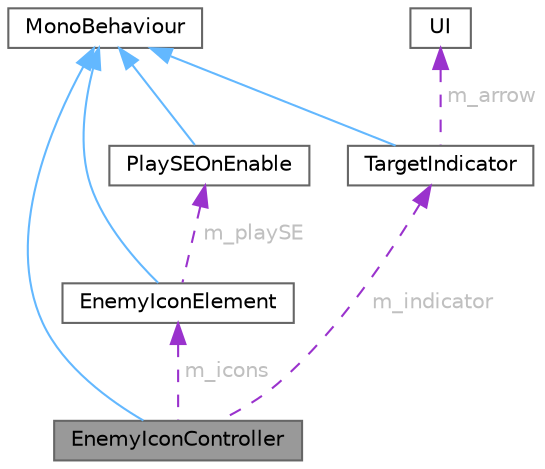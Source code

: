 digraph "EnemyIconController"
{
 // LATEX_PDF_SIZE
  bgcolor="transparent";
  edge [fontname=Helvetica,fontsize=10,labelfontname=Helvetica,labelfontsize=10];
  node [fontname=Helvetica,fontsize=10,shape=box,height=0.2,width=0.4];
  Node1 [id="Node000001",label="EnemyIconController",height=0.2,width=0.4,color="gray40", fillcolor="grey60", style="filled", fontcolor="black",tooltip=" "];
  Node2 -> Node1 [id="edge1_Node000001_Node000002",dir="back",color="steelblue1",style="solid",tooltip=" "];
  Node2 [id="Node000002",label="MonoBehaviour",height=0.2,width=0.4,color="gray40", fillcolor="white", style="filled",tooltip=" "];
  Node3 -> Node1 [id="edge2_Node000001_Node000003",dir="back",color="darkorchid3",style="dashed",tooltip=" ",label=" m_icons",fontcolor="grey" ];
  Node3 [id="Node000003",label="EnemyIconElement",height=0.2,width=0.4,color="gray40", fillcolor="white", style="filled",URL="$class_enemy_icon_element.html",tooltip=" "];
  Node2 -> Node3 [id="edge3_Node000003_Node000002",dir="back",color="steelblue1",style="solid",tooltip=" "];
  Node4 -> Node3 [id="edge4_Node000003_Node000004",dir="back",color="darkorchid3",style="dashed",tooltip=" ",label=" m_playSE",fontcolor="grey" ];
  Node4 [id="Node000004",label="PlaySEOnEnable",height=0.2,width=0.4,color="gray40", fillcolor="white", style="filled",URL="$class_play_s_e_on_enable.html",tooltip=" "];
  Node2 -> Node4 [id="edge5_Node000004_Node000002",dir="back",color="steelblue1",style="solid",tooltip=" "];
  Node5 -> Node1 [id="edge6_Node000001_Node000005",dir="back",color="darkorchid3",style="dashed",tooltip=" ",label=" m_indicator",fontcolor="grey" ];
  Node5 [id="Node000005",label="TargetIndicator",height=0.2,width=0.4,color="gray40", fillcolor="white", style="filled",URL="$class_target_indicator.html",tooltip=" "];
  Node2 -> Node5 [id="edge7_Node000005_Node000002",dir="back",color="steelblue1",style="solid",tooltip=" "];
  Node6 -> Node5 [id="edge8_Node000005_Node000006",dir="back",color="darkorchid3",style="dashed",tooltip=" ",label=" m_arrow",fontcolor="grey" ];
  Node6 [id="Node000006",label="UI",height=0.2,width=0.4,color="gray40", fillcolor="white", style="filled",tooltip=" "];
}
